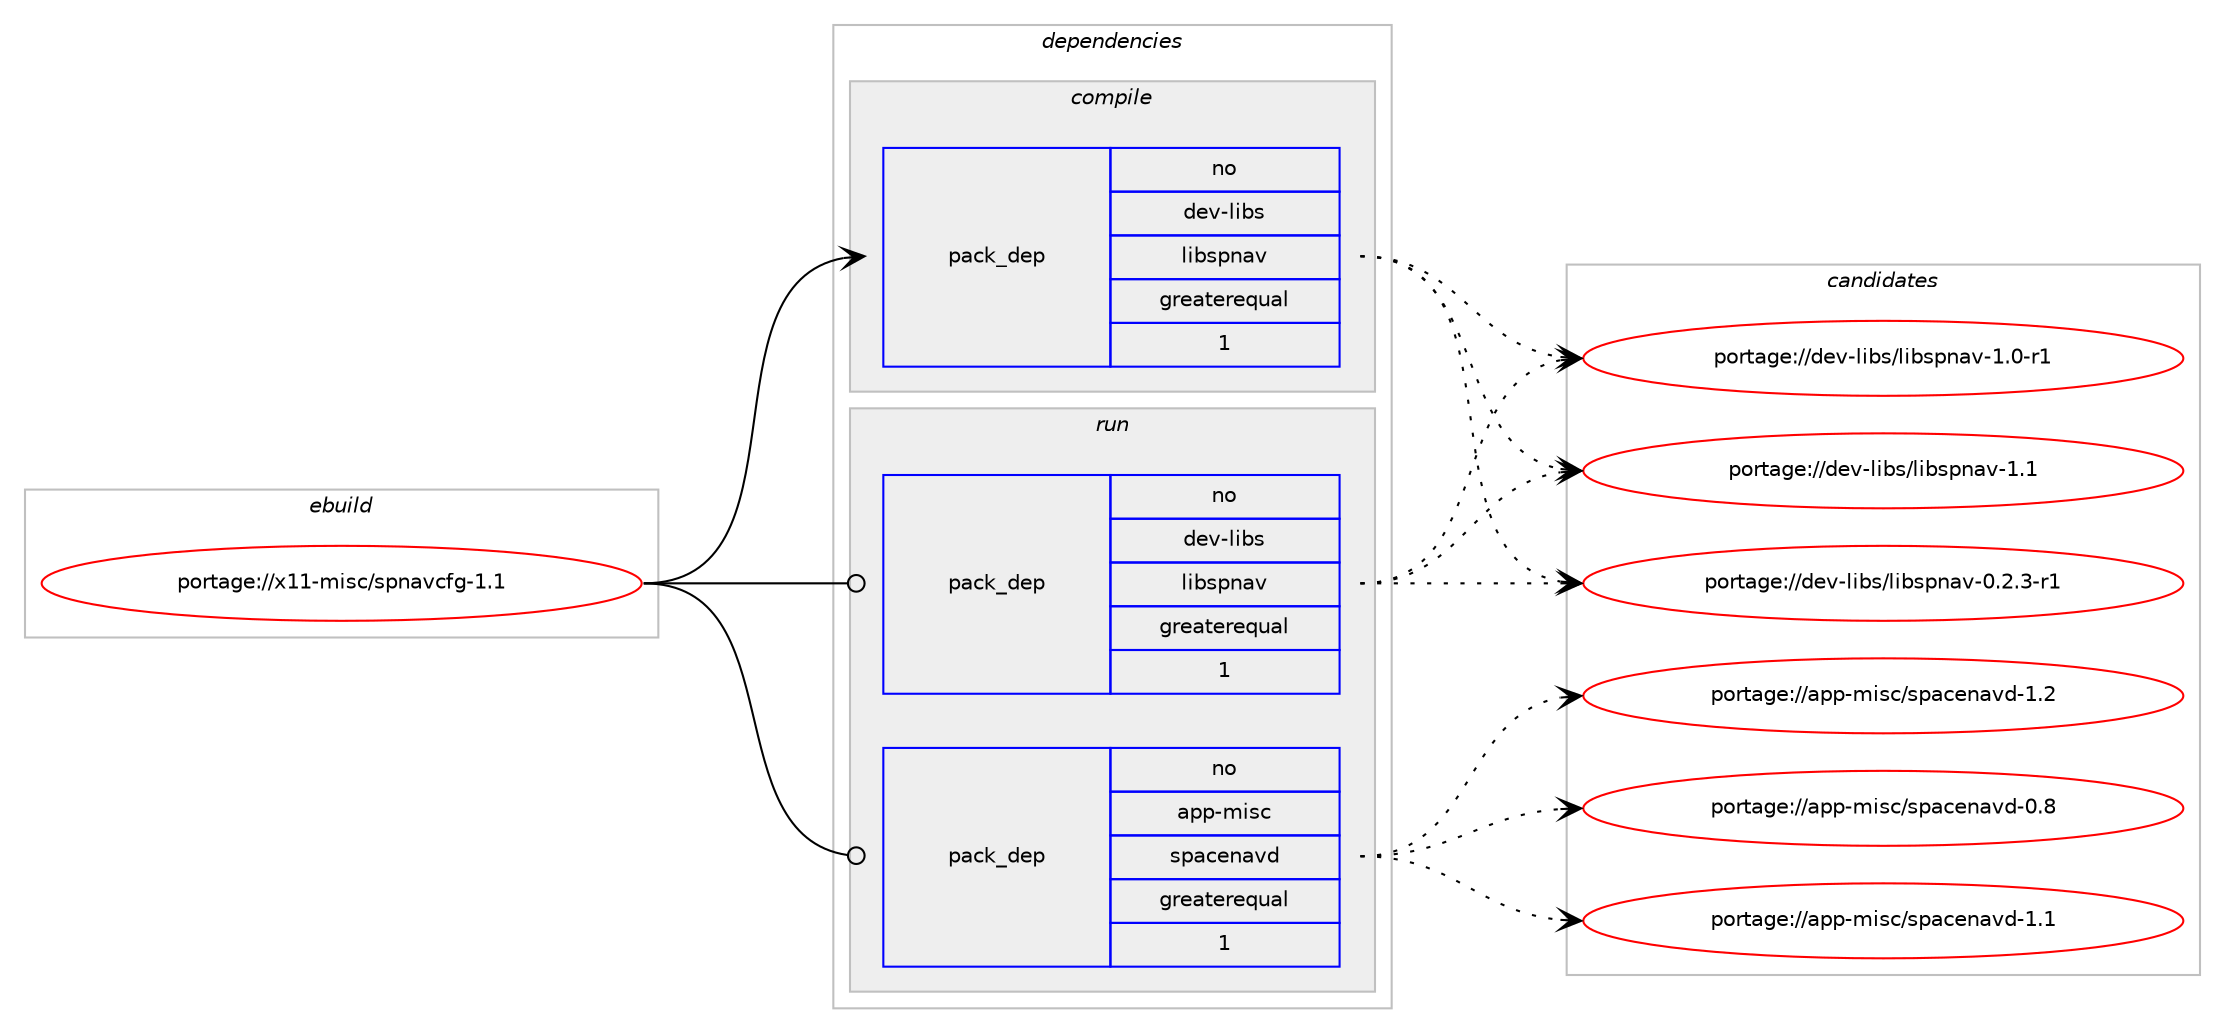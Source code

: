 digraph prolog {

# *************
# Graph options
# *************

newrank=true;
concentrate=true;
compound=true;
graph [rankdir=LR,fontname=Helvetica,fontsize=10,ranksep=1.5];#, ranksep=2.5, nodesep=0.2];
edge  [arrowhead=vee];
node  [fontname=Helvetica,fontsize=10];

# **********
# The ebuild
# **********

subgraph cluster_leftcol {
color=gray;
rank=same;
label=<<i>ebuild</i>>;
id [label="portage://x11-misc/spnavcfg-1.1", color=red, width=4, href="../x11-misc/spnavcfg-1.1.svg"];
}

# ****************
# The dependencies
# ****************

subgraph cluster_midcol {
color=gray;
label=<<i>dependencies</i>>;
subgraph cluster_compile {
fillcolor="#eeeeee";
style=filled;
label=<<i>compile</i>>;
subgraph pack1614 {
dependency2856 [label=<<TABLE BORDER="0" CELLBORDER="1" CELLSPACING="0" CELLPADDING="4" WIDTH="220"><TR><TD ROWSPAN="6" CELLPADDING="30">pack_dep</TD></TR><TR><TD WIDTH="110">no</TD></TR><TR><TD>dev-libs</TD></TR><TR><TD>libspnav</TD></TR><TR><TD>greaterequal</TD></TR><TR><TD>1</TD></TR></TABLE>>, shape=none, color=blue];
}
id:e -> dependency2856:w [weight=20,style="solid",arrowhead="vee"];
# *** BEGIN UNKNOWN DEPENDENCY TYPE (TODO) ***
# id -> package_dependency(portage://x11-misc/spnavcfg-1.1,install,no,dev-qt,qtcore,none,[,,],[],[])
# *** END UNKNOWN DEPENDENCY TYPE (TODO) ***

# *** BEGIN UNKNOWN DEPENDENCY TYPE (TODO) ***
# id -> package_dependency(portage://x11-misc/spnavcfg-1.1,install,no,dev-qt,qtgui,none,[,,],[],[])
# *** END UNKNOWN DEPENDENCY TYPE (TODO) ***

# *** BEGIN UNKNOWN DEPENDENCY TYPE (TODO) ***
# id -> package_dependency(portage://x11-misc/spnavcfg-1.1,install,no,dev-qt,qtwidgets,none,[,,],[],[])
# *** END UNKNOWN DEPENDENCY TYPE (TODO) ***

# *** BEGIN UNKNOWN DEPENDENCY TYPE (TODO) ***
# id -> package_dependency(portage://x11-misc/spnavcfg-1.1,install,no,virtual,pkgconfig,none,[,,],[],[])
# *** END UNKNOWN DEPENDENCY TYPE (TODO) ***

# *** BEGIN UNKNOWN DEPENDENCY TYPE (TODO) ***
# id -> package_dependency(portage://x11-misc/spnavcfg-1.1,install,no,x11-libs,libX11,none,[,,],[],[])
# *** END UNKNOWN DEPENDENCY TYPE (TODO) ***

}
subgraph cluster_compileandrun {
fillcolor="#eeeeee";
style=filled;
label=<<i>compile and run</i>>;
}
subgraph cluster_run {
fillcolor="#eeeeee";
style=filled;
label=<<i>run</i>>;
subgraph pack1615 {
dependency2857 [label=<<TABLE BORDER="0" CELLBORDER="1" CELLSPACING="0" CELLPADDING="4" WIDTH="220"><TR><TD ROWSPAN="6" CELLPADDING="30">pack_dep</TD></TR><TR><TD WIDTH="110">no</TD></TR><TR><TD>app-misc</TD></TR><TR><TD>spacenavd</TD></TR><TR><TD>greaterequal</TD></TR><TR><TD>1</TD></TR></TABLE>>, shape=none, color=blue];
}
id:e -> dependency2857:w [weight=20,style="solid",arrowhead="odot"];
subgraph pack1616 {
dependency2858 [label=<<TABLE BORDER="0" CELLBORDER="1" CELLSPACING="0" CELLPADDING="4" WIDTH="220"><TR><TD ROWSPAN="6" CELLPADDING="30">pack_dep</TD></TR><TR><TD WIDTH="110">no</TD></TR><TR><TD>dev-libs</TD></TR><TR><TD>libspnav</TD></TR><TR><TD>greaterequal</TD></TR><TR><TD>1</TD></TR></TABLE>>, shape=none, color=blue];
}
id:e -> dependency2858:w [weight=20,style="solid",arrowhead="odot"];
# *** BEGIN UNKNOWN DEPENDENCY TYPE (TODO) ***
# id -> package_dependency(portage://x11-misc/spnavcfg-1.1,run,no,dev-qt,qtcore,none,[,,],[],[])
# *** END UNKNOWN DEPENDENCY TYPE (TODO) ***

# *** BEGIN UNKNOWN DEPENDENCY TYPE (TODO) ***
# id -> package_dependency(portage://x11-misc/spnavcfg-1.1,run,no,dev-qt,qtgui,none,[,,],[],[])
# *** END UNKNOWN DEPENDENCY TYPE (TODO) ***

# *** BEGIN UNKNOWN DEPENDENCY TYPE (TODO) ***
# id -> package_dependency(portage://x11-misc/spnavcfg-1.1,run,no,dev-qt,qtwidgets,none,[,,],[],[])
# *** END UNKNOWN DEPENDENCY TYPE (TODO) ***

# *** BEGIN UNKNOWN DEPENDENCY TYPE (TODO) ***
# id -> package_dependency(portage://x11-misc/spnavcfg-1.1,run,no,x11-libs,libX11,none,[,,],[],[])
# *** END UNKNOWN DEPENDENCY TYPE (TODO) ***

}
}

# **************
# The candidates
# **************

subgraph cluster_choices {
rank=same;
color=gray;
label=<<i>candidates</i>>;

subgraph choice1614 {
color=black;
nodesep=1;
choice10010111845108105981154710810598115112110971184548465046514511449 [label="portage://dev-libs/libspnav-0.2.3-r1", color=red, width=4,href="../dev-libs/libspnav-0.2.3-r1.svg"];
choice1001011184510810598115471081059811511211097118454946484511449 [label="portage://dev-libs/libspnav-1.0-r1", color=red, width=4,href="../dev-libs/libspnav-1.0-r1.svg"];
choice100101118451081059811547108105981151121109711845494649 [label="portage://dev-libs/libspnav-1.1", color=red, width=4,href="../dev-libs/libspnav-1.1.svg"];
dependency2856:e -> choice10010111845108105981154710810598115112110971184548465046514511449:w [style=dotted,weight="100"];
dependency2856:e -> choice1001011184510810598115471081059811511211097118454946484511449:w [style=dotted,weight="100"];
dependency2856:e -> choice100101118451081059811547108105981151121109711845494649:w [style=dotted,weight="100"];
}
subgraph choice1615 {
color=black;
nodesep=1;
choice9711211245109105115994711511297991011109711810045484656 [label="portage://app-misc/spacenavd-0.8", color=red, width=4,href="../app-misc/spacenavd-0.8.svg"];
choice9711211245109105115994711511297991011109711810045494649 [label="portage://app-misc/spacenavd-1.1", color=red, width=4,href="../app-misc/spacenavd-1.1.svg"];
choice9711211245109105115994711511297991011109711810045494650 [label="portage://app-misc/spacenavd-1.2", color=red, width=4,href="../app-misc/spacenavd-1.2.svg"];
dependency2857:e -> choice9711211245109105115994711511297991011109711810045484656:w [style=dotted,weight="100"];
dependency2857:e -> choice9711211245109105115994711511297991011109711810045494649:w [style=dotted,weight="100"];
dependency2857:e -> choice9711211245109105115994711511297991011109711810045494650:w [style=dotted,weight="100"];
}
subgraph choice1616 {
color=black;
nodesep=1;
choice10010111845108105981154710810598115112110971184548465046514511449 [label="portage://dev-libs/libspnav-0.2.3-r1", color=red, width=4,href="../dev-libs/libspnav-0.2.3-r1.svg"];
choice1001011184510810598115471081059811511211097118454946484511449 [label="portage://dev-libs/libspnav-1.0-r1", color=red, width=4,href="../dev-libs/libspnav-1.0-r1.svg"];
choice100101118451081059811547108105981151121109711845494649 [label="portage://dev-libs/libspnav-1.1", color=red, width=4,href="../dev-libs/libspnav-1.1.svg"];
dependency2858:e -> choice10010111845108105981154710810598115112110971184548465046514511449:w [style=dotted,weight="100"];
dependency2858:e -> choice1001011184510810598115471081059811511211097118454946484511449:w [style=dotted,weight="100"];
dependency2858:e -> choice100101118451081059811547108105981151121109711845494649:w [style=dotted,weight="100"];
}
}

}
